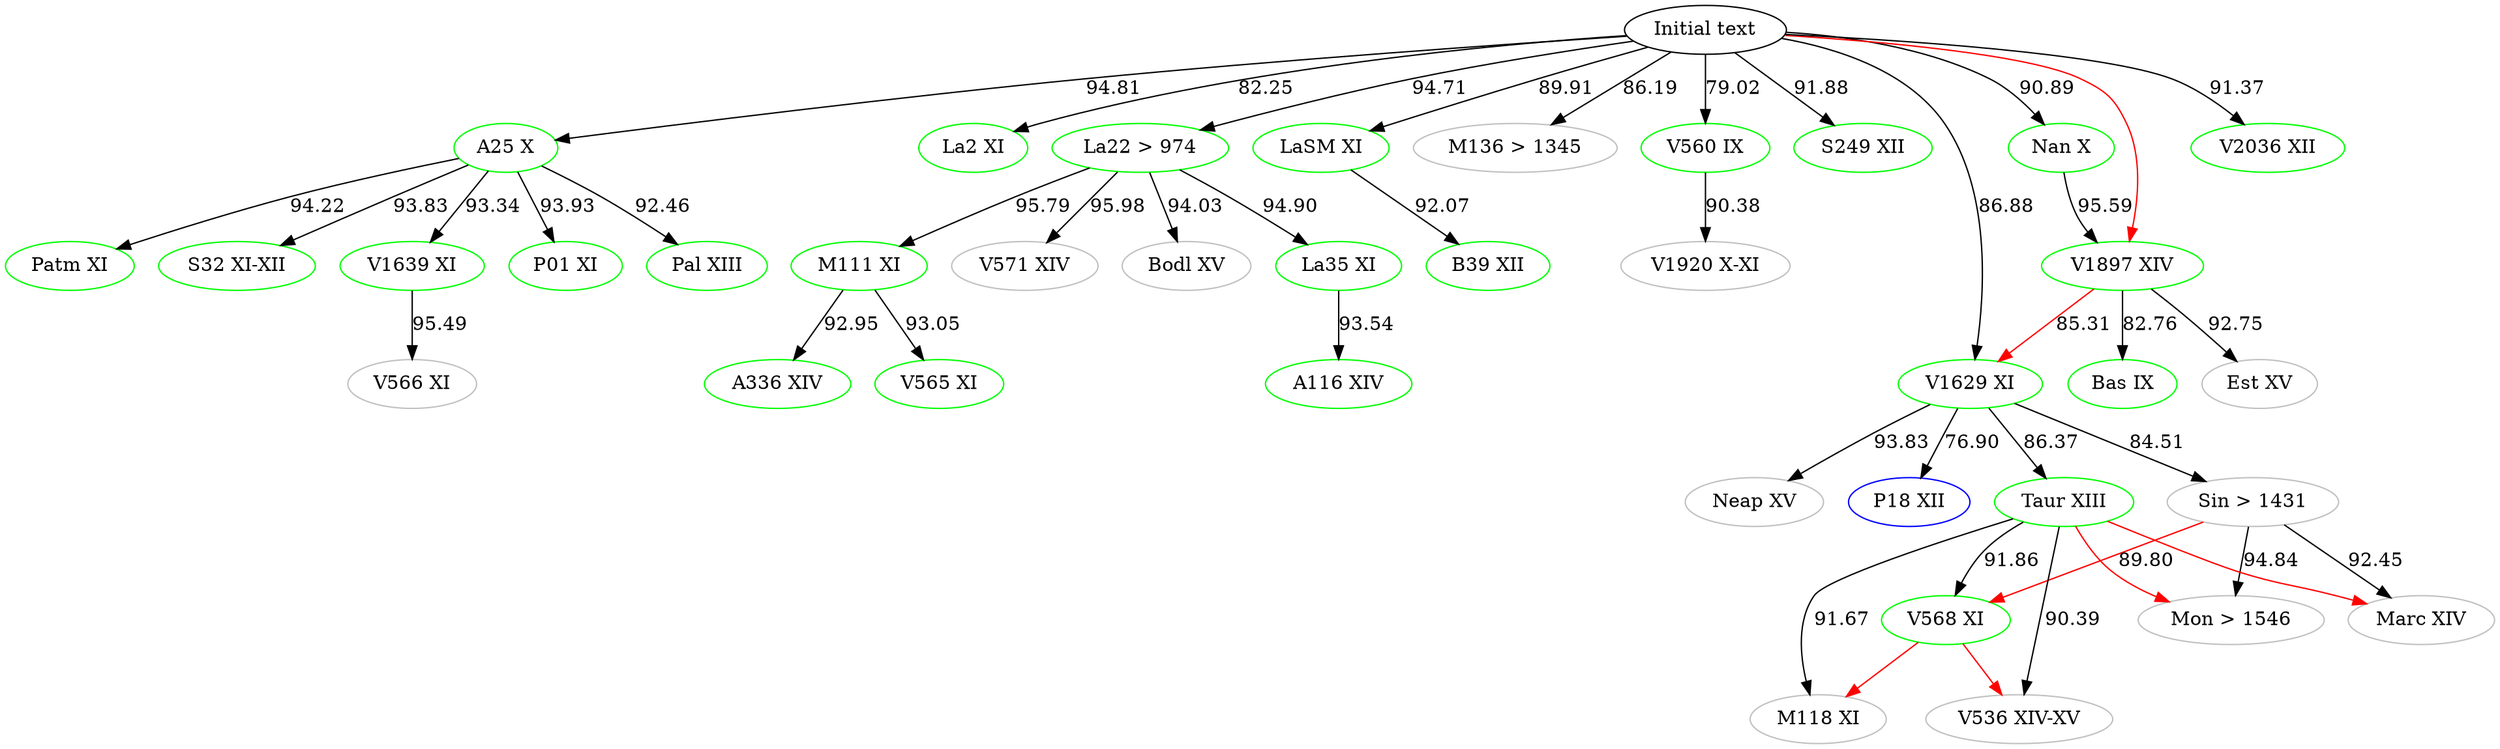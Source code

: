digraph {

    #Top [color="black", label="ω"]
    aBase [color="black", label="Initial text"]
    # Top [color="black", label="Initial text"]
	A116 [label="A116 XIV", color="green"]
	A25 [label="A25 X", color="green"]
	A336 [label="A336 XIV", color="green"]
	B39 [label="B39 XII", color="green"]
	Bas [label="Bas IX", color="green"]
	Bodl [label="Bodl XV", color="grey"]
	Est [label="Est XV", color="grey"]
	La2 [label="La2 XI", color="green"]
	La22 [label="La22 > 974", color="green"]
	La35 [label="La35 XI", color="green"]
	LaSM [label="LaSM XI", color="green"]
	M111 [label="M111 XI", color="green"]
    M118 [label="M118 XI", color="grey"]
    M136 [label="M136 > 1345", color="grey"]
    Marc [label="Marc XIV", color="grey"]
    Mon [label="Mon > 1546", color="grey"]
	Nan [label="Nan X", color="green"]
    Neap [label="Neap XV", color="grey"]
    P01 [label="P01 XI", color="green"]
    P18 [label="P18 XII", color="blue"]
	Pal [label="Pal XIII", color="green"]
	Patm [label="Patm XI", color="green"]
    Sin [label="Sin > 1431", color="grey"]
	S32 [label="S32 XI-XII", color="green"]
    S249 [label="S249 XII", color="green"]
    Taur [label="Taur XIII", color="green"]
    V536 [label="V536 XIV-XV", color="grey"]
	V560 [label="V560 IX", color="green"]
	V565 [label="V565 XI", color="green"]
	V566 [label="V566 XI", color="grey"]
	V568 [label="V568 XI", color="green"]
	V571 [label="V571 XIV", color="grey"]
    V1629 [label="V1629 XI", color="green"]
	V1639 [label="V1639 XI", color="green"]
	V1897 [label="V1897 XIV", color="green"]
	V1920 [label="V1920 X-XI", color="grey"]
    V2036 [label="V2036 XII", color="green"]

	
	
  
    #Top -> aBase
    aBase -> A25 [label="94.81"]
    aBase -> M136 [label="86.19"]
    aBase -> V2036 [label="91.37"]
    # V2036 -> Patm [label="91.14", color="blue"]
    aBase -> V1629 [label="86.88"]
    aBase -> V560[label="79.02"]
    aBase -> La2 [label="82.25"]
    aBase -> S249 [label="91.88"]
    aBase -> LaSM [label="89.91"]
	aBase -> La22 [label="94.71"]
    aBase -> Nan [label="90.89"]

	# A25 -> M136 [label="85.50"]
    # M136 -> A25 [label="85.50" color="blue"]
	A25 -> Pal [label="92.46"]
	A25 -> P01 [label="93.93"]
    A25 -> V1639 [label="93.34"]
    A25 -> S32 [label="93.83"]
    A25 -> Patm [label="94.22"]

    #A25 -> La2 [color="red"]
    #A25 -> V566[color="red"]
    #A25 -> LaSM[color="red"]
    #A25 -> La22[color="red"]
    #A25 -> M136[color="red"]
    #A25 -> Nan[color="red"]
    #A25 -> S249[color="red"]
    #A25 -> V2036[color="red"]

    #aBase -> P01 [color="red"]
    #aBase -> Pal [color="red"]
    #aBase -> Patm [color="red"]
    #aBase -> La35[color="red"]
    #aBase -> B39[color="red"]
    #aBase -> V1920[color="red"]
    aBase -> V1897[color="red"]
    #aBase -> Neap[color="red"]
   
    #Bodl -> V1639[color="red"]
    #Patm -> S32[color="red"]
    #Patm -> V560[color="red"]

    #La22 -> A116[color="red"]
    #La22 -> V565[color="red"]
    #La22 -> A336[color="red"]

    Taur -> Mon[color="red"]
    Taur -> Marc[color="red"]

    Sin -> V568[label="89.80" color="red"]

    V568 -> V536[color="red"]
    V568 -> M118[color="red"]

    #V571 -> Bodl[color="red"]
    #M111 -> V571[color="red"]
    #La35 -> M111[color="red"]
    V1897 -> V1629[label="85.31" color="red"]
    #Nan -> Bas[color="red"]
    #Nan -> Est[color="red"]
    #Neap -> Taur[color="red"]
    #Neap -> Sin[color="red"]
   #Neap -> P18[color="red"]
 
 
 
 
	V1639 -> V566 [label="95.49"]

	La22 -> La35 [label= "94.90"]
	La22 -> M111 [label="95.79"]
	La22 -> Bodl [label="94.03"]
    La22 -> V571 [label="95.98"]

	La35 -> A116 [label="93.54"]

	M111 -> V565 [label="93.05"]
	M111 -> A336 [label="92.95"]
	
	
	
	Sin -> Marc [label="92.45"]

	V1629 -> Neap [label="93.83"]
	V1629 -> Sin [label="84.51"]
	V1629 -> Taur [label="86.37"]
    V1629 -> P18 [label="76.90"]

	Taur -> V568 [label="91.86"]
	Taur -> M118 [label="91.67"]
	Taur -> V536 [label="90.39"]
    # Taur -> Marc [color="blue" label="91.96"]
    # Marc -> Mon [color="blue" label="94.12"]
	Sin -> Mon [label="94.84"]

	V560 -> V1920 [label="90.38"]

	V1897 -> Est [label="92.75"]
    V1897 -> Bas [label="82.76"]

    Nan -> V1897 [label="95.59"]



    LaSM -> B39 [label="92.07"]
    
	
	
}

